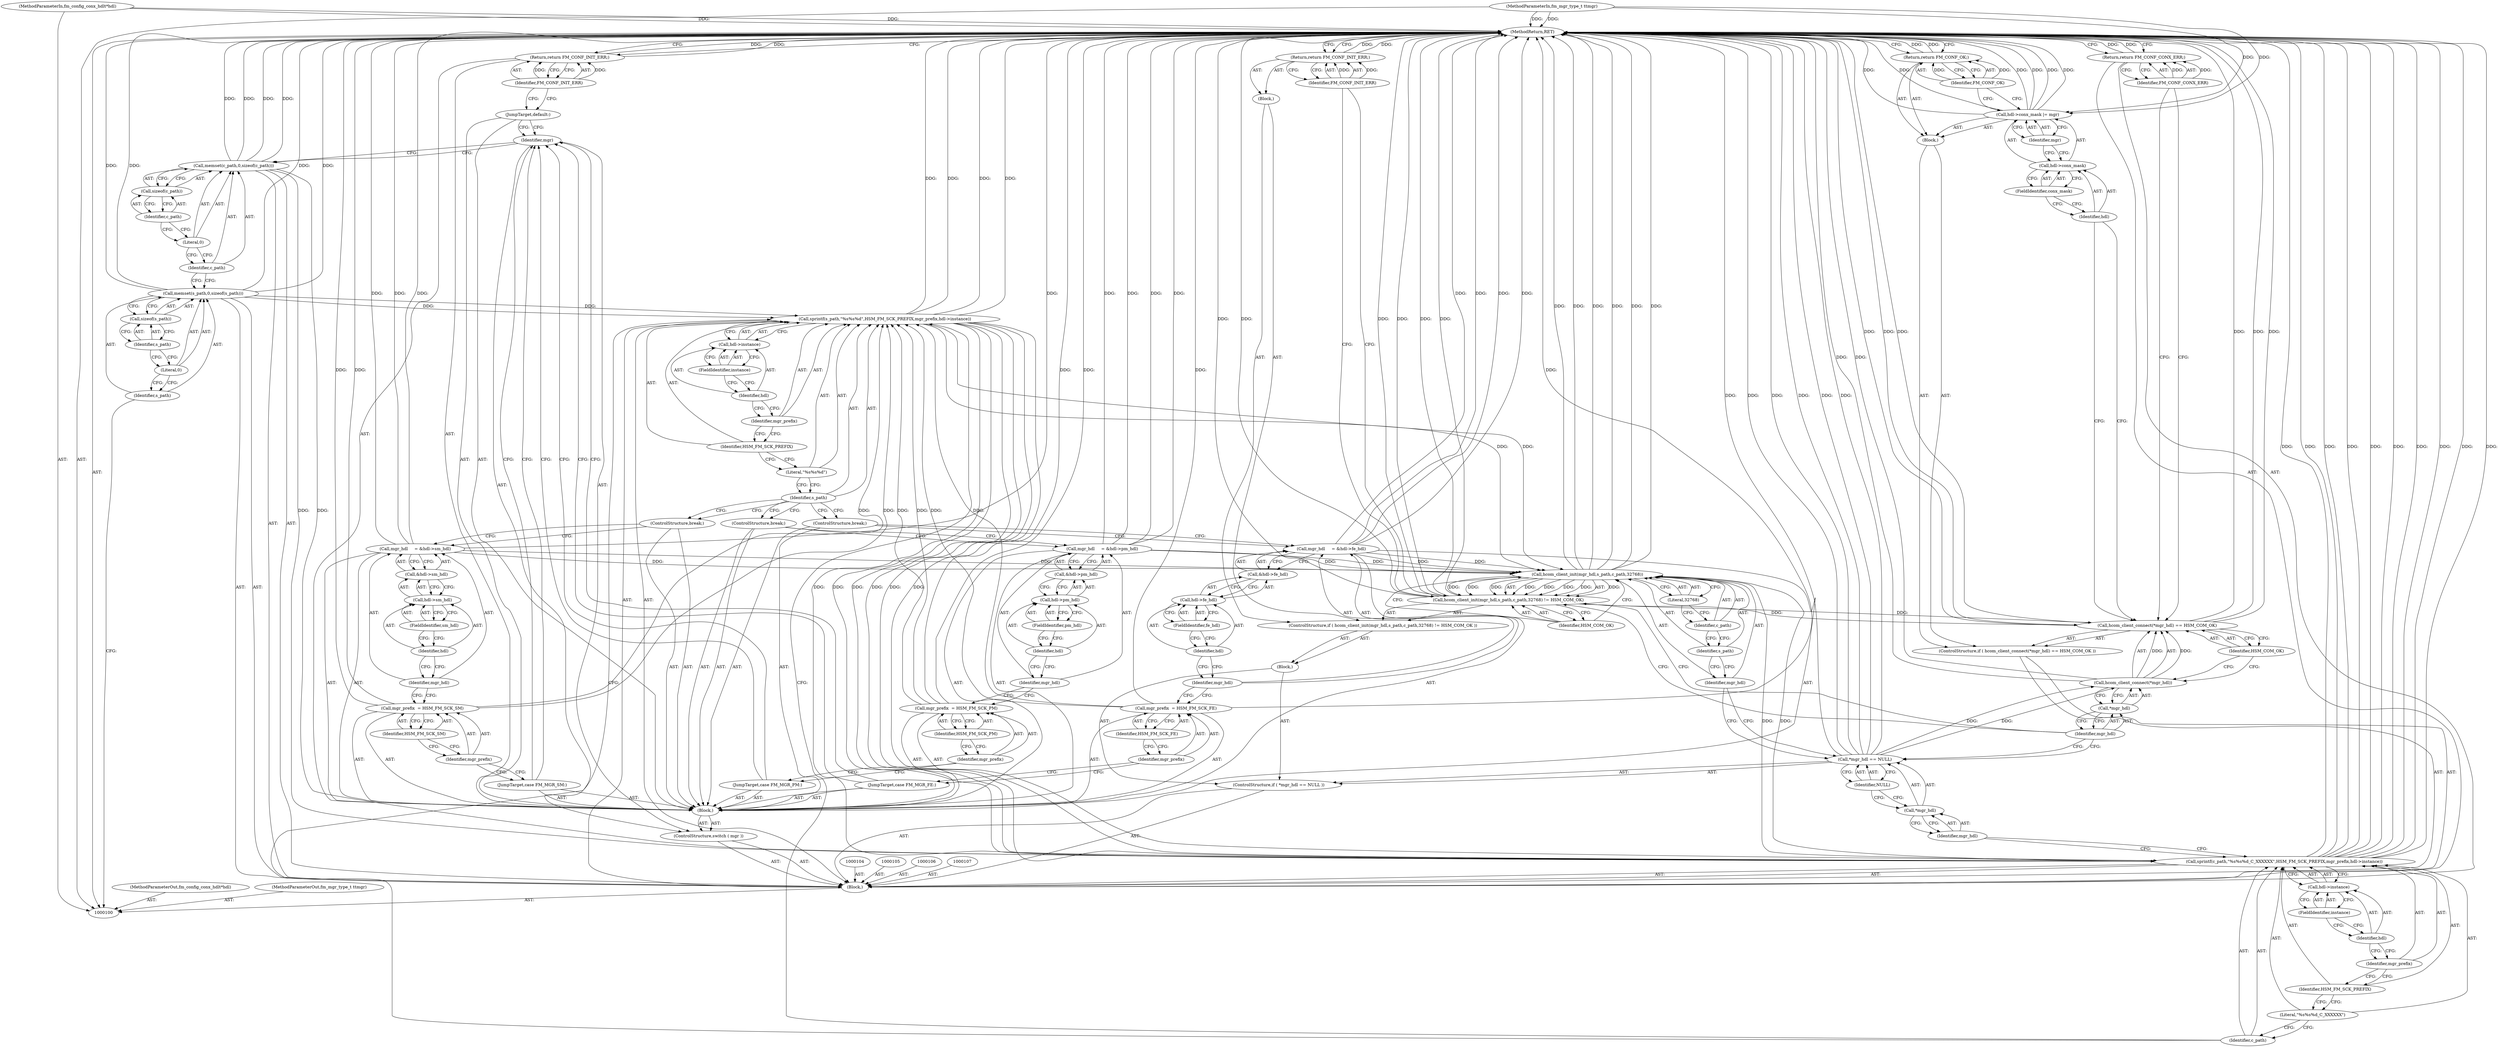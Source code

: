 digraph "0_opa-ff_c5759e7b76f5bf844be6c6641cc1b356bbc83869_3" {
"1000206" [label="(MethodReturn,RET)"];
"1000110" [label="(Literal,0)"];
"1000111" [label="(Call,sizeof(s_path))"];
"1000108" [label="(Call,memset(s_path,0,sizeof(s_path)))"];
"1000112" [label="(Identifier,s_path)"];
"1000109" [label="(Identifier,s_path)"];
"1000115" [label="(Literal,0)"];
"1000116" [label="(Call,sizeof(c_path))"];
"1000113" [label="(Call,memset(c_path,0,sizeof(c_path)))"];
"1000117" [label="(Identifier,c_path)"];
"1000114" [label="(Identifier,c_path)"];
"1000119" [label="(Identifier,mgr)"];
"1000118" [label="(ControlStructure,switch ( mgr ))"];
"1000120" [label="(Block,)"];
"1000121" [label="(JumpTarget,case FM_MGR_SM:)"];
"1000124" [label="(Identifier,HSM_FM_SCK_SM)"];
"1000122" [label="(Call,mgr_prefix  = HSM_FM_SCK_SM)"];
"1000123" [label="(Identifier,mgr_prefix)"];
"1000127" [label="(Call,&hdl->sm_hdl)"];
"1000128" [label="(Call,hdl->sm_hdl)"];
"1000129" [label="(Identifier,hdl)"];
"1000130" [label="(FieldIdentifier,sm_hdl)"];
"1000125" [label="(Call,mgr_hdl     = &hdl->sm_hdl)"];
"1000126" [label="(Identifier,mgr_hdl)"];
"1000131" [label="(ControlStructure,break;)"];
"1000132" [label="(JumpTarget,case FM_MGR_PM:)"];
"1000135" [label="(Identifier,HSM_FM_SCK_PM)"];
"1000133" [label="(Call,mgr_prefix  = HSM_FM_SCK_PM)"];
"1000134" [label="(Identifier,mgr_prefix)"];
"1000138" [label="(Call,&hdl->pm_hdl)"];
"1000139" [label="(Call,hdl->pm_hdl)"];
"1000140" [label="(Identifier,hdl)"];
"1000141" [label="(FieldIdentifier,pm_hdl)"];
"1000136" [label="(Call,mgr_hdl     = &hdl->pm_hdl)"];
"1000137" [label="(Identifier,mgr_hdl)"];
"1000142" [label="(ControlStructure,break;)"];
"1000143" [label="(JumpTarget,case FM_MGR_FE:)"];
"1000146" [label="(Identifier,HSM_FM_SCK_FE)"];
"1000144" [label="(Call,mgr_prefix  = HSM_FM_SCK_FE)"];
"1000145" [label="(Identifier,mgr_prefix)"];
"1000149" [label="(Call,&hdl->fe_hdl)"];
"1000150" [label="(Call,hdl->fe_hdl)"];
"1000151" [label="(Identifier,hdl)"];
"1000152" [label="(FieldIdentifier,fe_hdl)"];
"1000147" [label="(Call,mgr_hdl     = &hdl->fe_hdl)"];
"1000148" [label="(Identifier,mgr_hdl)"];
"1000153" [label="(ControlStructure,break;)"];
"1000154" [label="(JumpTarget,default:)"];
"1000101" [label="(MethodParameterIn,fm_config_conx_hdl\t*hdl)"];
"1000278" [label="(MethodParameterOut,fm_config_conx_hdl\t*hdl)"];
"1000156" [label="(Identifier,FM_CONF_INIT_ERR)"];
"1000155" [label="(Return,return FM_CONF_INIT_ERR;)"];
"1000158" [label="(Identifier,s_path)"];
"1000159" [label="(Literal,\"%s%s%d\")"];
"1000157" [label="(Call,sprintf(s_path,\"%s%s%d\",HSM_FM_SCK_PREFIX,mgr_prefix,hdl->instance))"];
"1000160" [label="(Identifier,HSM_FM_SCK_PREFIX)"];
"1000161" [label="(Identifier,mgr_prefix)"];
"1000162" [label="(Call,hdl->instance)"];
"1000163" [label="(Identifier,hdl)"];
"1000164" [label="(FieldIdentifier,instance)"];
"1000165" [label="(Call,sprintf(c_path,\"%s%s%d_C_XXXXXX\",HSM_FM_SCK_PREFIX,mgr_prefix,hdl->instance))"];
"1000167" [label="(Literal,\"%s%s%d_C_XXXXXX\")"];
"1000168" [label="(Identifier,HSM_FM_SCK_PREFIX)"];
"1000169" [label="(Identifier,mgr_prefix)"];
"1000170" [label="(Call,hdl->instance)"];
"1000171" [label="(Identifier,hdl)"];
"1000172" [label="(FieldIdentifier,instance)"];
"1000166" [label="(Identifier,c_path)"];
"1000177" [label="(Identifier,NULL)"];
"1000173" [label="(ControlStructure,if ( *mgr_hdl == NULL ))"];
"1000174" [label="(Call,*mgr_hdl == NULL)"];
"1000175" [label="(Call,*mgr_hdl)"];
"1000176" [label="(Identifier,mgr_hdl)"];
"1000178" [label="(Block,)"];
"1000179" [label="(ControlStructure,if ( hcom_client_init(mgr_hdl,s_path,c_path,32768) != HSM_COM_OK ))"];
"1000182" [label="(Identifier,mgr_hdl)"];
"1000183" [label="(Identifier,s_path)"];
"1000184" [label="(Identifier,c_path)"];
"1000185" [label="(Literal,32768)"];
"1000186" [label="(Identifier,HSM_COM_OK)"];
"1000180" [label="(Call,hcom_client_init(mgr_hdl,s_path,c_path,32768) != HSM_COM_OK)"];
"1000181" [label="(Call,hcom_client_init(mgr_hdl,s_path,c_path,32768))"];
"1000102" [label="(MethodParameterIn,fm_mgr_type_t \t\tmgr)"];
"1000279" [label="(MethodParameterOut,fm_mgr_type_t \t\tmgr)"];
"1000187" [label="(Block,)"];
"1000189" [label="(Identifier,FM_CONF_INIT_ERR)"];
"1000188" [label="(Return,return FM_CONF_INIT_ERR;)"];
"1000190" [label="(ControlStructure,if ( hcom_client_connect(*mgr_hdl) == HSM_COM_OK ))"];
"1000193" [label="(Call,*mgr_hdl)"];
"1000194" [label="(Identifier,mgr_hdl)"];
"1000195" [label="(Identifier,HSM_COM_OK)"];
"1000191" [label="(Call,hcom_client_connect(*mgr_hdl) == HSM_COM_OK)"];
"1000192" [label="(Call,hcom_client_connect(*mgr_hdl))"];
"1000196" [label="(Block,)"];
"1000197" [label="(Call,hdl->conx_mask |= mgr)"];
"1000198" [label="(Call,hdl->conx_mask)"];
"1000199" [label="(Identifier,hdl)"];
"1000201" [label="(Identifier,mgr)"];
"1000200" [label="(FieldIdentifier,conx_mask)"];
"1000202" [label="(Return,return FM_CONF_OK;)"];
"1000203" [label="(Identifier,FM_CONF_OK)"];
"1000204" [label="(Return,return FM_CONF_CONX_ERR;)"];
"1000205" [label="(Identifier,FM_CONF_CONX_ERR)"];
"1000103" [label="(Block,)"];
"1000206" -> "1000100"  [label="AST: "];
"1000206" -> "1000155"  [label="CFG: "];
"1000206" -> "1000188"  [label="CFG: "];
"1000206" -> "1000202"  [label="CFG: "];
"1000206" -> "1000204"  [label="CFG: "];
"1000181" -> "1000206"  [label="DDG: "];
"1000181" -> "1000206"  [label="DDG: "];
"1000181" -> "1000206"  [label="DDG: "];
"1000108" -> "1000206"  [label="DDG: "];
"1000108" -> "1000206"  [label="DDG: "];
"1000165" -> "1000206"  [label="DDG: "];
"1000165" -> "1000206"  [label="DDG: "];
"1000165" -> "1000206"  [label="DDG: "];
"1000165" -> "1000206"  [label="DDG: "];
"1000165" -> "1000206"  [label="DDG: "];
"1000157" -> "1000206"  [label="DDG: "];
"1000157" -> "1000206"  [label="DDG: "];
"1000113" -> "1000206"  [label="DDG: "];
"1000113" -> "1000206"  [label="DDG: "];
"1000180" -> "1000206"  [label="DDG: "];
"1000180" -> "1000206"  [label="DDG: "];
"1000180" -> "1000206"  [label="DDG: "];
"1000125" -> "1000206"  [label="DDG: "];
"1000125" -> "1000206"  [label="DDG: "];
"1000197" -> "1000206"  [label="DDG: "];
"1000197" -> "1000206"  [label="DDG: "];
"1000197" -> "1000206"  [label="DDG: "];
"1000136" -> "1000206"  [label="DDG: "];
"1000136" -> "1000206"  [label="DDG: "];
"1000144" -> "1000206"  [label="DDG: "];
"1000191" -> "1000206"  [label="DDG: "];
"1000191" -> "1000206"  [label="DDG: "];
"1000191" -> "1000206"  [label="DDG: "];
"1000147" -> "1000206"  [label="DDG: "];
"1000147" -> "1000206"  [label="DDG: "];
"1000102" -> "1000206"  [label="DDG: "];
"1000133" -> "1000206"  [label="DDG: "];
"1000192" -> "1000206"  [label="DDG: "];
"1000101" -> "1000206"  [label="DDG: "];
"1000174" -> "1000206"  [label="DDG: "];
"1000174" -> "1000206"  [label="DDG: "];
"1000174" -> "1000206"  [label="DDG: "];
"1000122" -> "1000206"  [label="DDG: "];
"1000204" -> "1000206"  [label="DDG: "];
"1000155" -> "1000206"  [label="DDG: "];
"1000188" -> "1000206"  [label="DDG: "];
"1000202" -> "1000206"  [label="DDG: "];
"1000110" -> "1000108"  [label="AST: "];
"1000110" -> "1000109"  [label="CFG: "];
"1000112" -> "1000110"  [label="CFG: "];
"1000111" -> "1000108"  [label="AST: "];
"1000111" -> "1000112"  [label="CFG: "];
"1000112" -> "1000111"  [label="AST: "];
"1000108" -> "1000111"  [label="CFG: "];
"1000108" -> "1000103"  [label="AST: "];
"1000108" -> "1000111"  [label="CFG: "];
"1000109" -> "1000108"  [label="AST: "];
"1000110" -> "1000108"  [label="AST: "];
"1000111" -> "1000108"  [label="AST: "];
"1000114" -> "1000108"  [label="CFG: "];
"1000108" -> "1000206"  [label="DDG: "];
"1000108" -> "1000206"  [label="DDG: "];
"1000108" -> "1000157"  [label="DDG: "];
"1000112" -> "1000111"  [label="AST: "];
"1000112" -> "1000110"  [label="CFG: "];
"1000111" -> "1000112"  [label="CFG: "];
"1000109" -> "1000108"  [label="AST: "];
"1000109" -> "1000100"  [label="CFG: "];
"1000110" -> "1000109"  [label="CFG: "];
"1000115" -> "1000113"  [label="AST: "];
"1000115" -> "1000114"  [label="CFG: "];
"1000117" -> "1000115"  [label="CFG: "];
"1000116" -> "1000113"  [label="AST: "];
"1000116" -> "1000117"  [label="CFG: "];
"1000117" -> "1000116"  [label="AST: "];
"1000113" -> "1000116"  [label="CFG: "];
"1000113" -> "1000103"  [label="AST: "];
"1000113" -> "1000116"  [label="CFG: "];
"1000114" -> "1000113"  [label="AST: "];
"1000115" -> "1000113"  [label="AST: "];
"1000116" -> "1000113"  [label="AST: "];
"1000119" -> "1000113"  [label="CFG: "];
"1000113" -> "1000206"  [label="DDG: "];
"1000113" -> "1000206"  [label="DDG: "];
"1000113" -> "1000165"  [label="DDG: "];
"1000117" -> "1000116"  [label="AST: "];
"1000117" -> "1000115"  [label="CFG: "];
"1000116" -> "1000117"  [label="CFG: "];
"1000114" -> "1000113"  [label="AST: "];
"1000114" -> "1000108"  [label="CFG: "];
"1000115" -> "1000114"  [label="CFG: "];
"1000119" -> "1000118"  [label="AST: "];
"1000119" -> "1000113"  [label="CFG: "];
"1000121" -> "1000119"  [label="CFG: "];
"1000132" -> "1000119"  [label="CFG: "];
"1000143" -> "1000119"  [label="CFG: "];
"1000154" -> "1000119"  [label="CFG: "];
"1000118" -> "1000103"  [label="AST: "];
"1000119" -> "1000118"  [label="AST: "];
"1000120" -> "1000118"  [label="AST: "];
"1000120" -> "1000118"  [label="AST: "];
"1000121" -> "1000120"  [label="AST: "];
"1000122" -> "1000120"  [label="AST: "];
"1000125" -> "1000120"  [label="AST: "];
"1000131" -> "1000120"  [label="AST: "];
"1000132" -> "1000120"  [label="AST: "];
"1000133" -> "1000120"  [label="AST: "];
"1000136" -> "1000120"  [label="AST: "];
"1000142" -> "1000120"  [label="AST: "];
"1000143" -> "1000120"  [label="AST: "];
"1000144" -> "1000120"  [label="AST: "];
"1000147" -> "1000120"  [label="AST: "];
"1000153" -> "1000120"  [label="AST: "];
"1000154" -> "1000120"  [label="AST: "];
"1000155" -> "1000120"  [label="AST: "];
"1000121" -> "1000120"  [label="AST: "];
"1000121" -> "1000119"  [label="CFG: "];
"1000123" -> "1000121"  [label="CFG: "];
"1000124" -> "1000122"  [label="AST: "];
"1000124" -> "1000123"  [label="CFG: "];
"1000122" -> "1000124"  [label="CFG: "];
"1000122" -> "1000120"  [label="AST: "];
"1000122" -> "1000124"  [label="CFG: "];
"1000123" -> "1000122"  [label="AST: "];
"1000124" -> "1000122"  [label="AST: "];
"1000126" -> "1000122"  [label="CFG: "];
"1000122" -> "1000206"  [label="DDG: "];
"1000122" -> "1000157"  [label="DDG: "];
"1000123" -> "1000122"  [label="AST: "];
"1000123" -> "1000121"  [label="CFG: "];
"1000124" -> "1000123"  [label="CFG: "];
"1000127" -> "1000125"  [label="AST: "];
"1000127" -> "1000128"  [label="CFG: "];
"1000128" -> "1000127"  [label="AST: "];
"1000125" -> "1000127"  [label="CFG: "];
"1000128" -> "1000127"  [label="AST: "];
"1000128" -> "1000130"  [label="CFG: "];
"1000129" -> "1000128"  [label="AST: "];
"1000130" -> "1000128"  [label="AST: "];
"1000127" -> "1000128"  [label="CFG: "];
"1000129" -> "1000128"  [label="AST: "];
"1000129" -> "1000126"  [label="CFG: "];
"1000130" -> "1000129"  [label="CFG: "];
"1000130" -> "1000128"  [label="AST: "];
"1000130" -> "1000129"  [label="CFG: "];
"1000128" -> "1000130"  [label="CFG: "];
"1000125" -> "1000120"  [label="AST: "];
"1000125" -> "1000127"  [label="CFG: "];
"1000126" -> "1000125"  [label="AST: "];
"1000127" -> "1000125"  [label="AST: "];
"1000131" -> "1000125"  [label="CFG: "];
"1000125" -> "1000206"  [label="DDG: "];
"1000125" -> "1000206"  [label="DDG: "];
"1000125" -> "1000181"  [label="DDG: "];
"1000126" -> "1000125"  [label="AST: "];
"1000126" -> "1000122"  [label="CFG: "];
"1000129" -> "1000126"  [label="CFG: "];
"1000131" -> "1000120"  [label="AST: "];
"1000131" -> "1000125"  [label="CFG: "];
"1000158" -> "1000131"  [label="CFG: "];
"1000132" -> "1000120"  [label="AST: "];
"1000132" -> "1000119"  [label="CFG: "];
"1000134" -> "1000132"  [label="CFG: "];
"1000135" -> "1000133"  [label="AST: "];
"1000135" -> "1000134"  [label="CFG: "];
"1000133" -> "1000135"  [label="CFG: "];
"1000133" -> "1000120"  [label="AST: "];
"1000133" -> "1000135"  [label="CFG: "];
"1000134" -> "1000133"  [label="AST: "];
"1000135" -> "1000133"  [label="AST: "];
"1000137" -> "1000133"  [label="CFG: "];
"1000133" -> "1000206"  [label="DDG: "];
"1000133" -> "1000157"  [label="DDG: "];
"1000134" -> "1000133"  [label="AST: "];
"1000134" -> "1000132"  [label="CFG: "];
"1000135" -> "1000134"  [label="CFG: "];
"1000138" -> "1000136"  [label="AST: "];
"1000138" -> "1000139"  [label="CFG: "];
"1000139" -> "1000138"  [label="AST: "];
"1000136" -> "1000138"  [label="CFG: "];
"1000139" -> "1000138"  [label="AST: "];
"1000139" -> "1000141"  [label="CFG: "];
"1000140" -> "1000139"  [label="AST: "];
"1000141" -> "1000139"  [label="AST: "];
"1000138" -> "1000139"  [label="CFG: "];
"1000140" -> "1000139"  [label="AST: "];
"1000140" -> "1000137"  [label="CFG: "];
"1000141" -> "1000140"  [label="CFG: "];
"1000141" -> "1000139"  [label="AST: "];
"1000141" -> "1000140"  [label="CFG: "];
"1000139" -> "1000141"  [label="CFG: "];
"1000136" -> "1000120"  [label="AST: "];
"1000136" -> "1000138"  [label="CFG: "];
"1000137" -> "1000136"  [label="AST: "];
"1000138" -> "1000136"  [label="AST: "];
"1000142" -> "1000136"  [label="CFG: "];
"1000136" -> "1000206"  [label="DDG: "];
"1000136" -> "1000206"  [label="DDG: "];
"1000136" -> "1000181"  [label="DDG: "];
"1000137" -> "1000136"  [label="AST: "];
"1000137" -> "1000133"  [label="CFG: "];
"1000140" -> "1000137"  [label="CFG: "];
"1000142" -> "1000120"  [label="AST: "];
"1000142" -> "1000136"  [label="CFG: "];
"1000158" -> "1000142"  [label="CFG: "];
"1000143" -> "1000120"  [label="AST: "];
"1000143" -> "1000119"  [label="CFG: "];
"1000145" -> "1000143"  [label="CFG: "];
"1000146" -> "1000144"  [label="AST: "];
"1000146" -> "1000145"  [label="CFG: "];
"1000144" -> "1000146"  [label="CFG: "];
"1000144" -> "1000120"  [label="AST: "];
"1000144" -> "1000146"  [label="CFG: "];
"1000145" -> "1000144"  [label="AST: "];
"1000146" -> "1000144"  [label="AST: "];
"1000148" -> "1000144"  [label="CFG: "];
"1000144" -> "1000206"  [label="DDG: "];
"1000144" -> "1000157"  [label="DDG: "];
"1000145" -> "1000144"  [label="AST: "];
"1000145" -> "1000143"  [label="CFG: "];
"1000146" -> "1000145"  [label="CFG: "];
"1000149" -> "1000147"  [label="AST: "];
"1000149" -> "1000150"  [label="CFG: "];
"1000150" -> "1000149"  [label="AST: "];
"1000147" -> "1000149"  [label="CFG: "];
"1000150" -> "1000149"  [label="AST: "];
"1000150" -> "1000152"  [label="CFG: "];
"1000151" -> "1000150"  [label="AST: "];
"1000152" -> "1000150"  [label="AST: "];
"1000149" -> "1000150"  [label="CFG: "];
"1000151" -> "1000150"  [label="AST: "];
"1000151" -> "1000148"  [label="CFG: "];
"1000152" -> "1000151"  [label="CFG: "];
"1000152" -> "1000150"  [label="AST: "];
"1000152" -> "1000151"  [label="CFG: "];
"1000150" -> "1000152"  [label="CFG: "];
"1000147" -> "1000120"  [label="AST: "];
"1000147" -> "1000149"  [label="CFG: "];
"1000148" -> "1000147"  [label="AST: "];
"1000149" -> "1000147"  [label="AST: "];
"1000153" -> "1000147"  [label="CFG: "];
"1000147" -> "1000206"  [label="DDG: "];
"1000147" -> "1000206"  [label="DDG: "];
"1000147" -> "1000181"  [label="DDG: "];
"1000148" -> "1000147"  [label="AST: "];
"1000148" -> "1000144"  [label="CFG: "];
"1000151" -> "1000148"  [label="CFG: "];
"1000153" -> "1000120"  [label="AST: "];
"1000153" -> "1000147"  [label="CFG: "];
"1000158" -> "1000153"  [label="CFG: "];
"1000154" -> "1000120"  [label="AST: "];
"1000154" -> "1000119"  [label="CFG: "];
"1000156" -> "1000154"  [label="CFG: "];
"1000101" -> "1000100"  [label="AST: "];
"1000101" -> "1000206"  [label="DDG: "];
"1000278" -> "1000100"  [label="AST: "];
"1000156" -> "1000155"  [label="AST: "];
"1000156" -> "1000154"  [label="CFG: "];
"1000155" -> "1000156"  [label="CFG: "];
"1000156" -> "1000155"  [label="DDG: "];
"1000155" -> "1000120"  [label="AST: "];
"1000155" -> "1000156"  [label="CFG: "];
"1000156" -> "1000155"  [label="AST: "];
"1000206" -> "1000155"  [label="CFG: "];
"1000155" -> "1000206"  [label="DDG: "];
"1000156" -> "1000155"  [label="DDG: "];
"1000158" -> "1000157"  [label="AST: "];
"1000158" -> "1000131"  [label="CFG: "];
"1000158" -> "1000142"  [label="CFG: "];
"1000158" -> "1000153"  [label="CFG: "];
"1000159" -> "1000158"  [label="CFG: "];
"1000159" -> "1000157"  [label="AST: "];
"1000159" -> "1000158"  [label="CFG: "];
"1000160" -> "1000159"  [label="CFG: "];
"1000157" -> "1000103"  [label="AST: "];
"1000157" -> "1000162"  [label="CFG: "];
"1000158" -> "1000157"  [label="AST: "];
"1000159" -> "1000157"  [label="AST: "];
"1000160" -> "1000157"  [label="AST: "];
"1000161" -> "1000157"  [label="AST: "];
"1000162" -> "1000157"  [label="AST: "];
"1000166" -> "1000157"  [label="CFG: "];
"1000157" -> "1000206"  [label="DDG: "];
"1000157" -> "1000206"  [label="DDG: "];
"1000108" -> "1000157"  [label="DDG: "];
"1000122" -> "1000157"  [label="DDG: "];
"1000133" -> "1000157"  [label="DDG: "];
"1000144" -> "1000157"  [label="DDG: "];
"1000157" -> "1000165"  [label="DDG: "];
"1000157" -> "1000165"  [label="DDG: "];
"1000157" -> "1000165"  [label="DDG: "];
"1000157" -> "1000181"  [label="DDG: "];
"1000160" -> "1000157"  [label="AST: "];
"1000160" -> "1000159"  [label="CFG: "];
"1000161" -> "1000160"  [label="CFG: "];
"1000161" -> "1000157"  [label="AST: "];
"1000161" -> "1000160"  [label="CFG: "];
"1000163" -> "1000161"  [label="CFG: "];
"1000162" -> "1000157"  [label="AST: "];
"1000162" -> "1000164"  [label="CFG: "];
"1000163" -> "1000162"  [label="AST: "];
"1000164" -> "1000162"  [label="AST: "];
"1000157" -> "1000162"  [label="CFG: "];
"1000163" -> "1000162"  [label="AST: "];
"1000163" -> "1000161"  [label="CFG: "];
"1000164" -> "1000163"  [label="CFG: "];
"1000164" -> "1000162"  [label="AST: "];
"1000164" -> "1000163"  [label="CFG: "];
"1000162" -> "1000164"  [label="CFG: "];
"1000165" -> "1000103"  [label="AST: "];
"1000165" -> "1000170"  [label="CFG: "];
"1000166" -> "1000165"  [label="AST: "];
"1000167" -> "1000165"  [label="AST: "];
"1000168" -> "1000165"  [label="AST: "];
"1000169" -> "1000165"  [label="AST: "];
"1000170" -> "1000165"  [label="AST: "];
"1000176" -> "1000165"  [label="CFG: "];
"1000165" -> "1000206"  [label="DDG: "];
"1000165" -> "1000206"  [label="DDG: "];
"1000165" -> "1000206"  [label="DDG: "];
"1000165" -> "1000206"  [label="DDG: "];
"1000165" -> "1000206"  [label="DDG: "];
"1000113" -> "1000165"  [label="DDG: "];
"1000157" -> "1000165"  [label="DDG: "];
"1000157" -> "1000165"  [label="DDG: "];
"1000157" -> "1000165"  [label="DDG: "];
"1000165" -> "1000181"  [label="DDG: "];
"1000167" -> "1000165"  [label="AST: "];
"1000167" -> "1000166"  [label="CFG: "];
"1000168" -> "1000167"  [label="CFG: "];
"1000168" -> "1000165"  [label="AST: "];
"1000168" -> "1000167"  [label="CFG: "];
"1000169" -> "1000168"  [label="CFG: "];
"1000169" -> "1000165"  [label="AST: "];
"1000169" -> "1000168"  [label="CFG: "];
"1000171" -> "1000169"  [label="CFG: "];
"1000170" -> "1000165"  [label="AST: "];
"1000170" -> "1000172"  [label="CFG: "];
"1000171" -> "1000170"  [label="AST: "];
"1000172" -> "1000170"  [label="AST: "];
"1000165" -> "1000170"  [label="CFG: "];
"1000171" -> "1000170"  [label="AST: "];
"1000171" -> "1000169"  [label="CFG: "];
"1000172" -> "1000171"  [label="CFG: "];
"1000172" -> "1000170"  [label="AST: "];
"1000172" -> "1000171"  [label="CFG: "];
"1000170" -> "1000172"  [label="CFG: "];
"1000166" -> "1000165"  [label="AST: "];
"1000166" -> "1000157"  [label="CFG: "];
"1000167" -> "1000166"  [label="CFG: "];
"1000177" -> "1000174"  [label="AST: "];
"1000177" -> "1000175"  [label="CFG: "];
"1000174" -> "1000177"  [label="CFG: "];
"1000173" -> "1000103"  [label="AST: "];
"1000174" -> "1000173"  [label="AST: "];
"1000178" -> "1000173"  [label="AST: "];
"1000174" -> "1000173"  [label="AST: "];
"1000174" -> "1000177"  [label="CFG: "];
"1000175" -> "1000174"  [label="AST: "];
"1000177" -> "1000174"  [label="AST: "];
"1000182" -> "1000174"  [label="CFG: "];
"1000194" -> "1000174"  [label="CFG: "];
"1000174" -> "1000206"  [label="DDG: "];
"1000174" -> "1000206"  [label="DDG: "];
"1000174" -> "1000206"  [label="DDG: "];
"1000174" -> "1000192"  [label="DDG: "];
"1000175" -> "1000174"  [label="AST: "];
"1000175" -> "1000176"  [label="CFG: "];
"1000176" -> "1000175"  [label="AST: "];
"1000177" -> "1000175"  [label="CFG: "];
"1000176" -> "1000175"  [label="AST: "];
"1000176" -> "1000165"  [label="CFG: "];
"1000175" -> "1000176"  [label="CFG: "];
"1000178" -> "1000173"  [label="AST: "];
"1000179" -> "1000178"  [label="AST: "];
"1000179" -> "1000178"  [label="AST: "];
"1000180" -> "1000179"  [label="AST: "];
"1000187" -> "1000179"  [label="AST: "];
"1000182" -> "1000181"  [label="AST: "];
"1000182" -> "1000174"  [label="CFG: "];
"1000183" -> "1000182"  [label="CFG: "];
"1000183" -> "1000181"  [label="AST: "];
"1000183" -> "1000182"  [label="CFG: "];
"1000184" -> "1000183"  [label="CFG: "];
"1000184" -> "1000181"  [label="AST: "];
"1000184" -> "1000183"  [label="CFG: "];
"1000185" -> "1000184"  [label="CFG: "];
"1000185" -> "1000181"  [label="AST: "];
"1000185" -> "1000184"  [label="CFG: "];
"1000181" -> "1000185"  [label="CFG: "];
"1000186" -> "1000180"  [label="AST: "];
"1000186" -> "1000181"  [label="CFG: "];
"1000180" -> "1000186"  [label="CFG: "];
"1000180" -> "1000179"  [label="AST: "];
"1000180" -> "1000186"  [label="CFG: "];
"1000181" -> "1000180"  [label="AST: "];
"1000186" -> "1000180"  [label="AST: "];
"1000189" -> "1000180"  [label="CFG: "];
"1000194" -> "1000180"  [label="CFG: "];
"1000180" -> "1000206"  [label="DDG: "];
"1000180" -> "1000206"  [label="DDG: "];
"1000180" -> "1000206"  [label="DDG: "];
"1000181" -> "1000180"  [label="DDG: "];
"1000181" -> "1000180"  [label="DDG: "];
"1000181" -> "1000180"  [label="DDG: "];
"1000181" -> "1000180"  [label="DDG: "];
"1000180" -> "1000191"  [label="DDG: "];
"1000181" -> "1000180"  [label="AST: "];
"1000181" -> "1000185"  [label="CFG: "];
"1000182" -> "1000181"  [label="AST: "];
"1000183" -> "1000181"  [label="AST: "];
"1000184" -> "1000181"  [label="AST: "];
"1000185" -> "1000181"  [label="AST: "];
"1000186" -> "1000181"  [label="CFG: "];
"1000181" -> "1000206"  [label="DDG: "];
"1000181" -> "1000206"  [label="DDG: "];
"1000181" -> "1000206"  [label="DDG: "];
"1000181" -> "1000180"  [label="DDG: "];
"1000181" -> "1000180"  [label="DDG: "];
"1000181" -> "1000180"  [label="DDG: "];
"1000181" -> "1000180"  [label="DDG: "];
"1000125" -> "1000181"  [label="DDG: "];
"1000147" -> "1000181"  [label="DDG: "];
"1000136" -> "1000181"  [label="DDG: "];
"1000157" -> "1000181"  [label="DDG: "];
"1000165" -> "1000181"  [label="DDG: "];
"1000102" -> "1000100"  [label="AST: "];
"1000102" -> "1000206"  [label="DDG: "];
"1000102" -> "1000197"  [label="DDG: "];
"1000279" -> "1000100"  [label="AST: "];
"1000187" -> "1000179"  [label="AST: "];
"1000188" -> "1000187"  [label="AST: "];
"1000189" -> "1000188"  [label="AST: "];
"1000189" -> "1000180"  [label="CFG: "];
"1000188" -> "1000189"  [label="CFG: "];
"1000189" -> "1000188"  [label="DDG: "];
"1000188" -> "1000187"  [label="AST: "];
"1000188" -> "1000189"  [label="CFG: "];
"1000189" -> "1000188"  [label="AST: "];
"1000206" -> "1000188"  [label="CFG: "];
"1000188" -> "1000206"  [label="DDG: "];
"1000189" -> "1000188"  [label="DDG: "];
"1000190" -> "1000103"  [label="AST: "];
"1000191" -> "1000190"  [label="AST: "];
"1000196" -> "1000190"  [label="AST: "];
"1000193" -> "1000192"  [label="AST: "];
"1000193" -> "1000194"  [label="CFG: "];
"1000194" -> "1000193"  [label="AST: "];
"1000192" -> "1000193"  [label="CFG: "];
"1000194" -> "1000193"  [label="AST: "];
"1000194" -> "1000180"  [label="CFG: "];
"1000194" -> "1000174"  [label="CFG: "];
"1000193" -> "1000194"  [label="CFG: "];
"1000195" -> "1000191"  [label="AST: "];
"1000195" -> "1000192"  [label="CFG: "];
"1000191" -> "1000195"  [label="CFG: "];
"1000191" -> "1000190"  [label="AST: "];
"1000191" -> "1000195"  [label="CFG: "];
"1000192" -> "1000191"  [label="AST: "];
"1000195" -> "1000191"  [label="AST: "];
"1000199" -> "1000191"  [label="CFG: "];
"1000205" -> "1000191"  [label="CFG: "];
"1000191" -> "1000206"  [label="DDG: "];
"1000191" -> "1000206"  [label="DDG: "];
"1000191" -> "1000206"  [label="DDG: "];
"1000192" -> "1000191"  [label="DDG: "];
"1000180" -> "1000191"  [label="DDG: "];
"1000192" -> "1000191"  [label="AST: "];
"1000192" -> "1000193"  [label="CFG: "];
"1000193" -> "1000192"  [label="AST: "];
"1000195" -> "1000192"  [label="CFG: "];
"1000192" -> "1000206"  [label="DDG: "];
"1000192" -> "1000191"  [label="DDG: "];
"1000174" -> "1000192"  [label="DDG: "];
"1000196" -> "1000190"  [label="AST: "];
"1000197" -> "1000196"  [label="AST: "];
"1000202" -> "1000196"  [label="AST: "];
"1000197" -> "1000196"  [label="AST: "];
"1000197" -> "1000201"  [label="CFG: "];
"1000198" -> "1000197"  [label="AST: "];
"1000201" -> "1000197"  [label="AST: "];
"1000203" -> "1000197"  [label="CFG: "];
"1000197" -> "1000206"  [label="DDG: "];
"1000197" -> "1000206"  [label="DDG: "];
"1000197" -> "1000206"  [label="DDG: "];
"1000102" -> "1000197"  [label="DDG: "];
"1000198" -> "1000197"  [label="AST: "];
"1000198" -> "1000200"  [label="CFG: "];
"1000199" -> "1000198"  [label="AST: "];
"1000200" -> "1000198"  [label="AST: "];
"1000201" -> "1000198"  [label="CFG: "];
"1000199" -> "1000198"  [label="AST: "];
"1000199" -> "1000191"  [label="CFG: "];
"1000200" -> "1000199"  [label="CFG: "];
"1000201" -> "1000197"  [label="AST: "];
"1000201" -> "1000198"  [label="CFG: "];
"1000197" -> "1000201"  [label="CFG: "];
"1000200" -> "1000198"  [label="AST: "];
"1000200" -> "1000199"  [label="CFG: "];
"1000198" -> "1000200"  [label="CFG: "];
"1000202" -> "1000196"  [label="AST: "];
"1000202" -> "1000203"  [label="CFG: "];
"1000203" -> "1000202"  [label="AST: "];
"1000206" -> "1000202"  [label="CFG: "];
"1000202" -> "1000206"  [label="DDG: "];
"1000203" -> "1000202"  [label="DDG: "];
"1000203" -> "1000202"  [label="AST: "];
"1000203" -> "1000197"  [label="CFG: "];
"1000202" -> "1000203"  [label="CFG: "];
"1000203" -> "1000202"  [label="DDG: "];
"1000204" -> "1000103"  [label="AST: "];
"1000204" -> "1000205"  [label="CFG: "];
"1000205" -> "1000204"  [label="AST: "];
"1000206" -> "1000204"  [label="CFG: "];
"1000204" -> "1000206"  [label="DDG: "];
"1000205" -> "1000204"  [label="DDG: "];
"1000205" -> "1000204"  [label="AST: "];
"1000205" -> "1000191"  [label="CFG: "];
"1000204" -> "1000205"  [label="CFG: "];
"1000205" -> "1000204"  [label="DDG: "];
"1000103" -> "1000100"  [label="AST: "];
"1000104" -> "1000103"  [label="AST: "];
"1000105" -> "1000103"  [label="AST: "];
"1000106" -> "1000103"  [label="AST: "];
"1000107" -> "1000103"  [label="AST: "];
"1000108" -> "1000103"  [label="AST: "];
"1000113" -> "1000103"  [label="AST: "];
"1000118" -> "1000103"  [label="AST: "];
"1000157" -> "1000103"  [label="AST: "];
"1000165" -> "1000103"  [label="AST: "];
"1000173" -> "1000103"  [label="AST: "];
"1000190" -> "1000103"  [label="AST: "];
"1000204" -> "1000103"  [label="AST: "];
}
